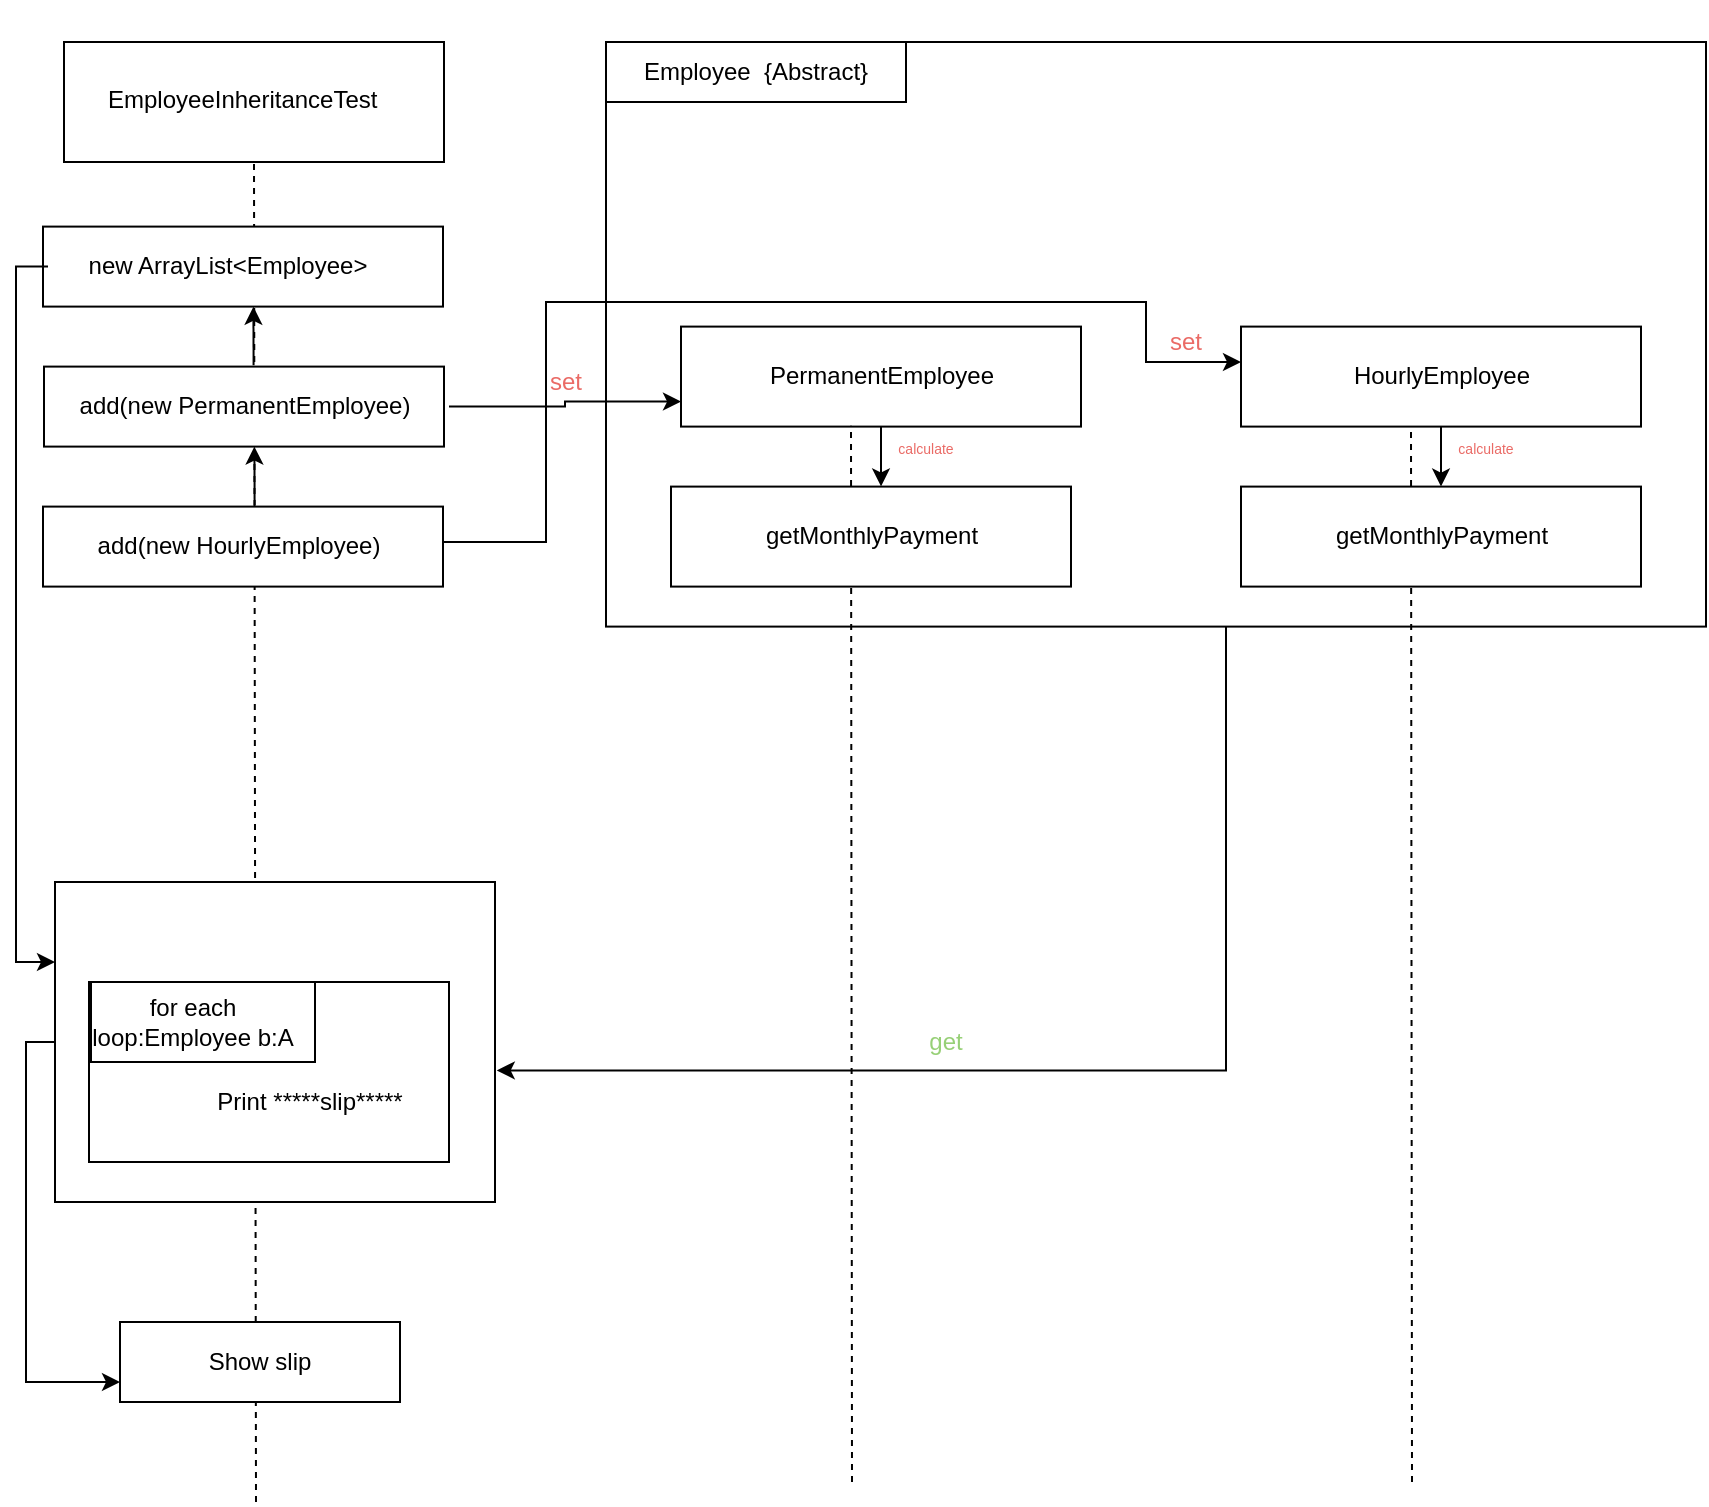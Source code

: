 <mxfile version="12.9.11" type="github"><diagram name="Copy of Page-1" id="1WYskvW21lYFpK9TQ-da"><mxGraphModel dx="2595" dy="1370" grid="1" gridSize="10" guides="1" tooltips="1" connect="1" arrows="1" fold="1" page="1" pageScale="1" pageWidth="2000" pageHeight="1000" math="0" shadow="0"><root><mxCell id="NR5oSz5UCSjsnRDoxyhR-0"/><mxCell id="NR5oSz5UCSjsnRDoxyhR-1" parent="NR5oSz5UCSjsnRDoxyhR-0"/><mxCell id="NR5oSz5UCSjsnRDoxyhR-95" style="edgeStyle=orthogonalEdgeStyle;rounded=0;orthogonalLoop=1;jettySize=auto;html=1;entryX=1.004;entryY=0.589;entryDx=0;entryDy=0;entryPerimeter=0;" edge="1" parent="NR5oSz5UCSjsnRDoxyhR-1" source="NR5oSz5UCSjsnRDoxyhR-15" target="NR5oSz5UCSjsnRDoxyhR-54"><mxGeometry relative="1" as="geometry"><Array as="points"><mxPoint x="1005" y="664"/></Array></mxGeometry></mxCell><mxCell id="NR5oSz5UCSjsnRDoxyhR-15" value="" style="rounded=0;whiteSpace=wrap;html=1;" vertex="1" parent="NR5oSz5UCSjsnRDoxyhR-1"><mxGeometry x="695" y="150" width="550" height="292.3" as="geometry"/></mxCell><mxCell id="NR5oSz5UCSjsnRDoxyhR-17" value="" style="endArrow=none;dashed=1;html=1;entryX=0.5;entryY=1;entryDx=0;entryDy=0;" edge="1" parent="NR5oSz5UCSjsnRDoxyhR-1" target="NR5oSz5UCSjsnRDoxyhR-2"><mxGeometry width="50" height="50" relative="1" as="geometry"><mxPoint x="520" y="880" as="sourcePoint"/><mxPoint x="1005" y="290" as="targetPoint"/></mxGeometry></mxCell><mxCell id="NR5oSz5UCSjsnRDoxyhR-2" value="" style="rounded=0;whiteSpace=wrap;html=1;" vertex="1" parent="NR5oSz5UCSjsnRDoxyhR-1"><mxGeometry x="424" y="150" width="190" height="60" as="geometry"/></mxCell><mxCell id="NR5oSz5UCSjsnRDoxyhR-3" value="EmployeeInheritanceTest" style="text;whiteSpace=wrap;html=1;" vertex="1" parent="NR5oSz5UCSjsnRDoxyhR-1"><mxGeometry x="444" y="165" width="160" height="30" as="geometry"/></mxCell><mxCell id="NR5oSz5UCSjsnRDoxyhR-98" style="edgeStyle=orthogonalEdgeStyle;rounded=0;orthogonalLoop=1;jettySize=auto;html=1;entryX=0;entryY=0.75;entryDx=0;entryDy=0;" edge="1" parent="NR5oSz5UCSjsnRDoxyhR-1" source="NR5oSz5UCSjsnRDoxyhR-54" target="NR5oSz5UCSjsnRDoxyhR-96"><mxGeometry relative="1" as="geometry"><Array as="points"><mxPoint x="405" y="650"/><mxPoint x="405" y="820"/></Array></mxGeometry></mxCell><mxCell id="NR5oSz5UCSjsnRDoxyhR-54" value="" style="rounded=0;whiteSpace=wrap;html=1;" vertex="1" parent="NR5oSz5UCSjsnRDoxyhR-1"><mxGeometry x="419.5" y="570" width="220" height="160" as="geometry"/></mxCell><mxCell id="NR5oSz5UCSjsnRDoxyhR-21" value="" style="rounded=0;whiteSpace=wrap;html=1;" vertex="1" parent="NR5oSz5UCSjsnRDoxyhR-1"><mxGeometry x="436.5" y="620" width="180" height="90" as="geometry"/></mxCell><mxCell id="NR5oSz5UCSjsnRDoxyhR-22" value="Print *****slip*****" style="text;html=1;strokeColor=none;fillColor=none;align=center;verticalAlign=middle;whiteSpace=wrap;rounded=0;" vertex="1" parent="NR5oSz5UCSjsnRDoxyhR-1"><mxGeometry x="491.5" y="670" width="110" height="20" as="geometry"/></mxCell><mxCell id="NR5oSz5UCSjsnRDoxyhR-28" value="" style="rounded=0;whiteSpace=wrap;html=1;" vertex="1" parent="NR5oSz5UCSjsnRDoxyhR-1"><mxGeometry x="437.5" y="620" width="112" height="40" as="geometry"/></mxCell><mxCell id="NR5oSz5UCSjsnRDoxyhR-29" value="for each loop:Employee b:A" style="text;html=1;strokeColor=none;fillColor=none;align=center;verticalAlign=middle;whiteSpace=wrap;rounded=0;" vertex="1" parent="NR5oSz5UCSjsnRDoxyhR-1"><mxGeometry x="433" y="630" width="111" height="20" as="geometry"/></mxCell><mxCell id="NR5oSz5UCSjsnRDoxyhR-32" value="" style="rounded=0;whiteSpace=wrap;html=1;" vertex="1" parent="NR5oSz5UCSjsnRDoxyhR-1"><mxGeometry x="413.5" y="242.3" width="200" height="40" as="geometry"/></mxCell><mxCell id="NR5oSz5UCSjsnRDoxyhR-106" style="edgeStyle=orthogonalEdgeStyle;rounded=0;orthogonalLoop=1;jettySize=auto;html=1;entryX=0;entryY=0.25;entryDx=0;entryDy=0;" edge="1" parent="NR5oSz5UCSjsnRDoxyhR-1" source="NR5oSz5UCSjsnRDoxyhR-37" target="NR5oSz5UCSjsnRDoxyhR-54"><mxGeometry relative="1" as="geometry"><Array as="points"><mxPoint x="400" y="262"/><mxPoint x="400" y="610"/></Array></mxGeometry></mxCell><mxCell id="NR5oSz5UCSjsnRDoxyhR-37" value="new ArrayList&amp;lt;Employee&amp;gt;" style="text;html=1;strokeColor=none;fillColor=none;align=center;verticalAlign=middle;whiteSpace=wrap;rounded=0;" vertex="1" parent="NR5oSz5UCSjsnRDoxyhR-1"><mxGeometry x="416" y="252.3" width="180" height="20" as="geometry"/></mxCell><mxCell id="NR5oSz5UCSjsnRDoxyhR-47" value="" style="rounded=0;whiteSpace=wrap;html=1;" vertex="1" parent="NR5oSz5UCSjsnRDoxyhR-1"><mxGeometry x="414" y="312.3" width="200" height="40" as="geometry"/></mxCell><mxCell id="NR5oSz5UCSjsnRDoxyhR-94" style="edgeStyle=orthogonalEdgeStyle;rounded=0;orthogonalLoop=1;jettySize=auto;html=1;entryX=0;entryY=0.75;entryDx=0;entryDy=0;" edge="1" parent="NR5oSz5UCSjsnRDoxyhR-1" source="NR5oSz5UCSjsnRDoxyhR-41" target="NR5oSz5UCSjsnRDoxyhR-63"><mxGeometry relative="1" as="geometry"/></mxCell><mxCell id="NR5oSz5UCSjsnRDoxyhR-41" value="add(new PermanentEmployee)" style="text;html=1;strokeColor=none;fillColor=none;align=center;verticalAlign=middle;whiteSpace=wrap;rounded=0;" vertex="1" parent="NR5oSz5UCSjsnRDoxyhR-1"><mxGeometry x="411.5" y="322.3" width="205" height="20" as="geometry"/></mxCell><mxCell id="NR5oSz5UCSjsnRDoxyhR-48" value="" style="rounded=0;whiteSpace=wrap;html=1;" vertex="1" parent="NR5oSz5UCSjsnRDoxyhR-1"><mxGeometry x="413.5" y="382.3" width="200" height="40" as="geometry"/></mxCell><mxCell id="NR5oSz5UCSjsnRDoxyhR-67" style="edgeStyle=orthogonalEdgeStyle;rounded=0;orthogonalLoop=1;jettySize=auto;html=1;" edge="1" parent="NR5oSz5UCSjsnRDoxyhR-1" source="NR5oSz5UCSjsnRDoxyhR-42" target="NR5oSz5UCSjsnRDoxyhR-64"><mxGeometry relative="1" as="geometry"><Array as="points"><mxPoint x="665" y="400"/><mxPoint x="665" y="280"/><mxPoint x="965" y="280"/><mxPoint x="965" y="310"/></Array></mxGeometry></mxCell><mxCell id="NR5oSz5UCSjsnRDoxyhR-42" value="add(new HourlyEmployee)" style="text;html=1;strokeColor=none;fillColor=none;align=center;verticalAlign=middle;whiteSpace=wrap;rounded=0;" vertex="1" parent="NR5oSz5UCSjsnRDoxyhR-1"><mxGeometry x="409" y="392.3" width="205" height="20" as="geometry"/></mxCell><mxCell id="NR5oSz5UCSjsnRDoxyhR-60" value="" style="endArrow=classic;html=1;entryX=0.526;entryY=1.002;entryDx=0;entryDy=0;entryPerimeter=0;exitX=0.524;exitY=-0.016;exitDx=0;exitDy=0;exitPerimeter=0;" edge="1" parent="NR5oSz5UCSjsnRDoxyhR-1" source="NR5oSz5UCSjsnRDoxyhR-47" target="NR5oSz5UCSjsnRDoxyhR-32"><mxGeometry width="50" height="50" relative="1" as="geometry"><mxPoint x="559.5" y="352.3" as="sourcePoint"/><mxPoint x="609.5" y="302.3" as="targetPoint"/></mxGeometry></mxCell><mxCell id="NR5oSz5UCSjsnRDoxyhR-61" value="" style="endArrow=classic;html=1;entryX=0.526;entryY=1.002;entryDx=0;entryDy=0;entryPerimeter=0;exitX=0.524;exitY=-0.016;exitDx=0;exitDy=0;exitPerimeter=0;" edge="1" parent="NR5oSz5UCSjsnRDoxyhR-1"><mxGeometry width="50" height="50" relative="1" as="geometry"><mxPoint x="519.31" y="381.58" as="sourcePoint"/><mxPoint x="519.21" y="352.3" as="targetPoint"/></mxGeometry></mxCell><mxCell id="NR5oSz5UCSjsnRDoxyhR-72" style="edgeStyle=orthogonalEdgeStyle;rounded=0;orthogonalLoop=1;jettySize=auto;html=1;entryX=0.525;entryY=-0.002;entryDx=0;entryDy=0;entryPerimeter=0;" edge="1" parent="NR5oSz5UCSjsnRDoxyhR-1" source="NR5oSz5UCSjsnRDoxyhR-63" target="NR5oSz5UCSjsnRDoxyhR-68"><mxGeometry relative="1" as="geometry"/></mxCell><mxCell id="NR5oSz5UCSjsnRDoxyhR-63" value="PermanentEmployee" style="rounded=0;whiteSpace=wrap;html=1;" vertex="1" parent="NR5oSz5UCSjsnRDoxyhR-1"><mxGeometry x="732.5" y="292.3" width="200" height="50" as="geometry"/></mxCell><mxCell id="NR5oSz5UCSjsnRDoxyhR-73" style="edgeStyle=orthogonalEdgeStyle;rounded=0;orthogonalLoop=1;jettySize=auto;html=1;entryX=0.5;entryY=0;entryDx=0;entryDy=0;" edge="1" parent="NR5oSz5UCSjsnRDoxyhR-1" source="NR5oSz5UCSjsnRDoxyhR-64" target="NR5oSz5UCSjsnRDoxyhR-69"><mxGeometry relative="1" as="geometry"/></mxCell><mxCell id="NR5oSz5UCSjsnRDoxyhR-64" value="HourlyEmployee" style="rounded=0;whiteSpace=wrap;html=1;" vertex="1" parent="NR5oSz5UCSjsnRDoxyhR-1"><mxGeometry x="1012.5" y="292.3" width="200" height="50" as="geometry"/></mxCell><mxCell id="NR5oSz5UCSjsnRDoxyhR-76" value="&#10;&#10;&lt;!--StartFragment--&gt;&lt;span style=&quot;font-family: Helvetica; font-size: 12px; font-style: normal; font-variant-ligatures: normal; font-variant-caps: normal; font-weight: 400; letter-spacing: normal; orphans: 2; text-align: center; text-indent: 0px; text-transform: none; widows: 2; word-spacing: 0px; -webkit-text-stroke-width: 0px; text-decoration-style: initial; text-decoration-color: initial; float: none; display: inline !important;&quot;&gt;Employee&amp;nbsp; {Abstract}&lt;/span&gt;&lt;!--EndFragment--&gt;&#10;&#10;" style="rounded=0;whiteSpace=wrap;html=1;" vertex="1" parent="NR5oSz5UCSjsnRDoxyhR-1"><mxGeometry x="695" y="150" width="150" height="30" as="geometry"/></mxCell><mxCell id="NR5oSz5UCSjsnRDoxyhR-83" value="" style="endArrow=none;dashed=1;html=1;entryX=0.425;entryY=0.992;entryDx=0;entryDy=0;entryPerimeter=0;" edge="1" parent="NR5oSz5UCSjsnRDoxyhR-1" target="NR5oSz5UCSjsnRDoxyhR-63"><mxGeometry width="50" height="50" relative="1" as="geometry"><mxPoint x="818" y="870" as="sourcePoint"/><mxPoint x="987.5" y="347.3" as="targetPoint"/></mxGeometry></mxCell><mxCell id="NR5oSz5UCSjsnRDoxyhR-68" value="getMonthlyPayment" style="rounded=0;whiteSpace=wrap;html=1;" vertex="1" parent="NR5oSz5UCSjsnRDoxyhR-1"><mxGeometry x="727.5" y="372.3" width="200" height="50" as="geometry"/></mxCell><mxCell id="NR5oSz5UCSjsnRDoxyhR-84" value="" style="endArrow=none;dashed=1;html=1;entryX=0.425;entryY=0.992;entryDx=0;entryDy=0;entryPerimeter=0;" edge="1" parent="NR5oSz5UCSjsnRDoxyhR-1"><mxGeometry width="50" height="50" relative="1" as="geometry"><mxPoint x="1098" y="870" as="sourcePoint"/><mxPoint x="1097.5" y="342.3" as="targetPoint"/></mxGeometry></mxCell><mxCell id="NR5oSz5UCSjsnRDoxyhR-69" value="getMonthlyPayment" style="rounded=0;whiteSpace=wrap;html=1;" vertex="1" parent="NR5oSz5UCSjsnRDoxyhR-1"><mxGeometry x="1012.5" y="372.3" width="200" height="50" as="geometry"/></mxCell><mxCell id="NR5oSz5UCSjsnRDoxyhR-96" value="&#10;&#10;&lt;!--StartFragment--&gt;&lt;span style=&quot;font-family: Helvetica; font-size: 12px; font-style: normal; font-variant-ligatures: normal; font-variant-caps: normal; font-weight: 400; letter-spacing: normal; orphans: 2; text-align: center; text-indent: 0px; text-transform: none; widows: 2; word-spacing: 0px; -webkit-text-stroke-width: 0px; text-decoration-style: initial; text-decoration-color: initial; float: none; display: inline !important;&quot;&gt;Show slip&lt;/span&gt;&lt;!--EndFragment--&gt;&#10;&#10;" style="rounded=0;whiteSpace=wrap;html=1;" vertex="1" parent="NR5oSz5UCSjsnRDoxyhR-1"><mxGeometry x="452" y="790" width="140" height="40" as="geometry"/></mxCell><mxCell id="NR5oSz5UCSjsnRDoxyhR-99" value="&lt;font color=&quot;#97d077&quot;&gt;get&lt;/font&gt;" style="text;html=1;strokeColor=none;fillColor=none;align=center;verticalAlign=middle;whiteSpace=wrap;rounded=0;" vertex="1" parent="NR5oSz5UCSjsnRDoxyhR-1"><mxGeometry x="825" y="640" width="80" height="20" as="geometry"/></mxCell><mxCell id="NR5oSz5UCSjsnRDoxyhR-100" value="&lt;font color=&quot;#ea6b66&quot;&gt;set&lt;/font&gt;" style="text;html=1;strokeColor=none;fillColor=none;align=center;verticalAlign=middle;whiteSpace=wrap;rounded=0;" vertex="1" parent="NR5oSz5UCSjsnRDoxyhR-1"><mxGeometry x="655" y="310" width="40" height="20" as="geometry"/></mxCell><mxCell id="NR5oSz5UCSjsnRDoxyhR-103" value="&lt;font color=&quot;#ea6b66&quot;&gt;set&lt;/font&gt;" style="text;html=1;strokeColor=none;fillColor=none;align=center;verticalAlign=middle;whiteSpace=wrap;rounded=0;" vertex="1" parent="NR5oSz5UCSjsnRDoxyhR-1"><mxGeometry x="965" y="290" width="40" height="20" as="geometry"/></mxCell><mxCell id="NR5oSz5UCSjsnRDoxyhR-104" value="&lt;font style=&quot;font-size: 7px&quot; color=&quot;#ea6b66&quot;&gt;calculate&lt;/font&gt;" style="text;html=1;strokeColor=none;fillColor=none;align=center;verticalAlign=middle;whiteSpace=wrap;rounded=0;" vertex="1" parent="NR5oSz5UCSjsnRDoxyhR-1"><mxGeometry x="835" y="342.3" width="40" height="20" as="geometry"/></mxCell><mxCell id="NR5oSz5UCSjsnRDoxyhR-105" value="&lt;font style=&quot;font-size: 7px&quot; color=&quot;#ea6b66&quot;&gt;calculate&lt;/font&gt;" style="text;html=1;strokeColor=none;fillColor=none;align=center;verticalAlign=middle;whiteSpace=wrap;rounded=0;" vertex="1" parent="NR5oSz5UCSjsnRDoxyhR-1"><mxGeometry x="1115" y="342.3" width="40" height="20" as="geometry"/></mxCell></root></mxGraphModel></diagram></mxfile>